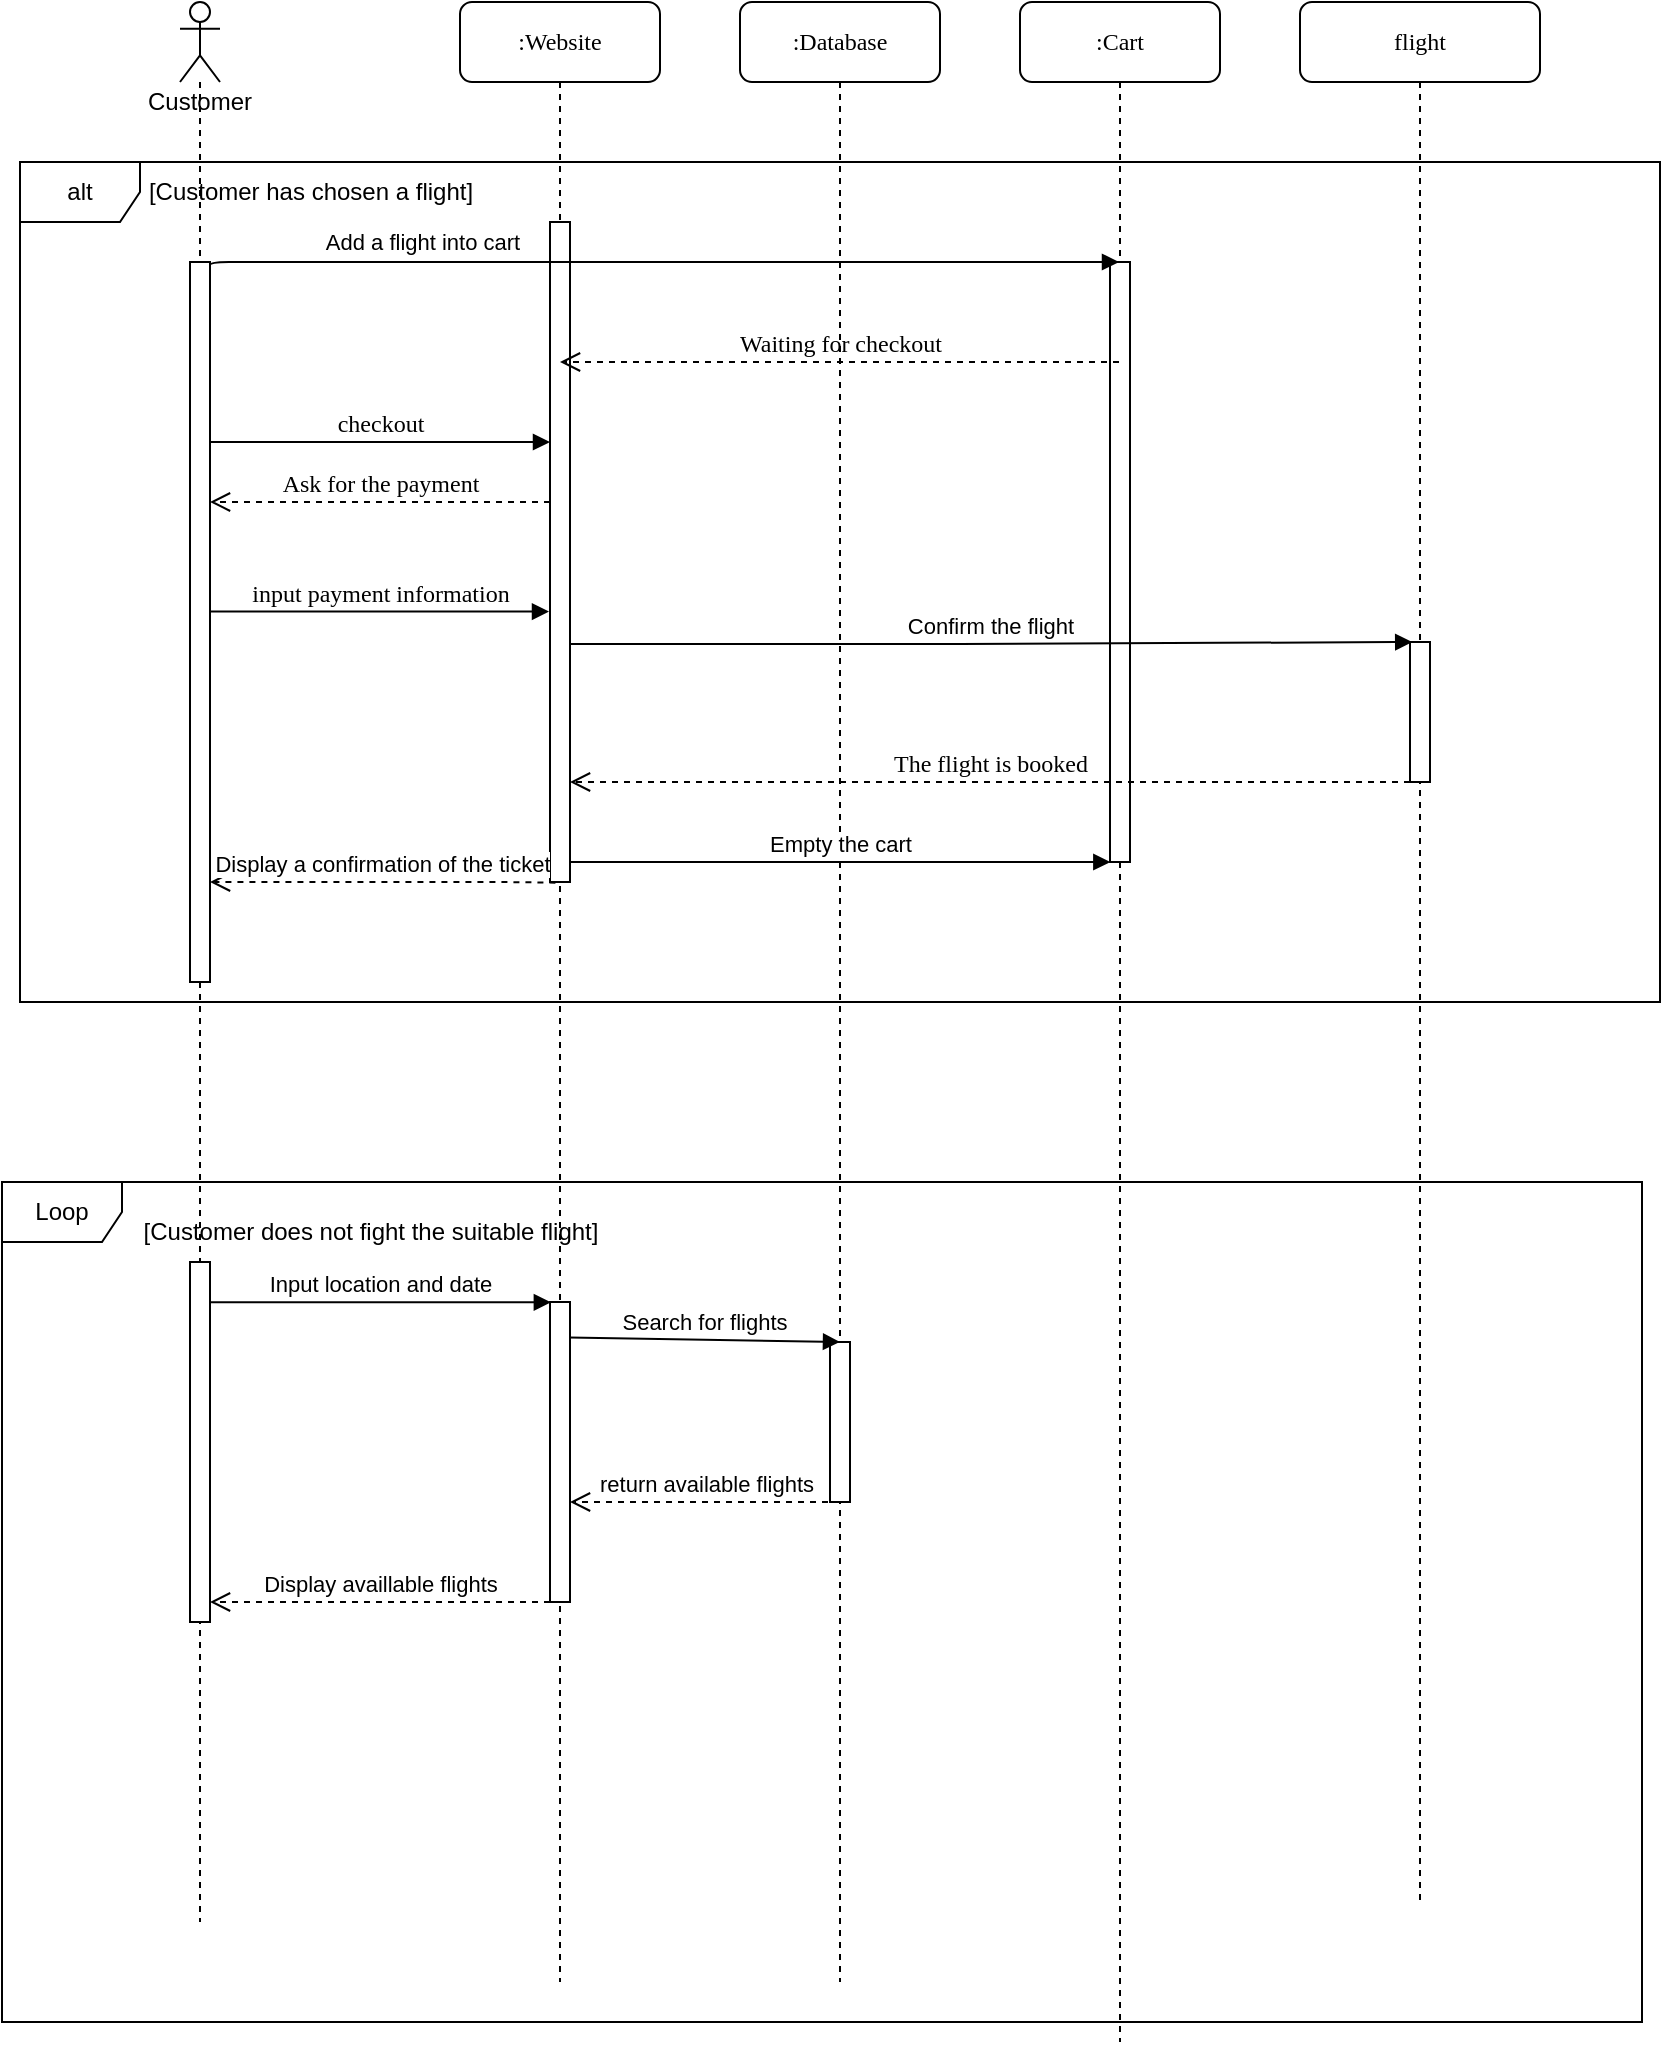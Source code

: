 <mxfile version="20.0.4" type="github">
  <diagram name="Page-1" id="13e1069c-82ec-6db2-03f1-153e76fe0fe0">
    <mxGraphModel dx="1422" dy="796" grid="1" gridSize="10" guides="1" tooltips="1" connect="1" arrows="1" fold="1" page="1" pageScale="1" pageWidth="1100" pageHeight="850" background="none" math="0" shadow="0">
      <root>
        <mxCell id="0" />
        <mxCell id="1" parent="0" />
        <mxCell id="7baba1c4bc27f4b0-2" value=":Website" style="shape=umlLifeline;perimeter=lifelinePerimeter;whiteSpace=wrap;html=1;container=1;collapsible=0;recursiveResize=0;outlineConnect=0;rounded=1;shadow=0;comic=0;labelBackgroundColor=none;strokeWidth=1;fontFamily=Verdana;fontSize=12;align=center;" parent="1" vertex="1">
          <mxGeometry x="260" y="40" width="100" height="990" as="geometry" />
        </mxCell>
        <mxCell id="7baba1c4bc27f4b0-10" value="" style="html=1;points=[];perimeter=orthogonalPerimeter;rounded=0;shadow=0;comic=0;labelBackgroundColor=none;strokeWidth=1;fontFamily=Verdana;fontSize=12;align=center;" parent="7baba1c4bc27f4b0-2" vertex="1">
          <mxGeometry x="45" y="110" width="10" height="330" as="geometry" />
        </mxCell>
        <mxCell id="9SuFW2p2b2IJ2_6pO1Bd-27" value="" style="html=1;points=[];perimeter=orthogonalPerimeter;" vertex="1" parent="7baba1c4bc27f4b0-2">
          <mxGeometry x="45" y="650" width="10" height="150" as="geometry" />
        </mxCell>
        <mxCell id="9SuFW2p2b2IJ2_6pO1Bd-35" value="Display availlable flights" style="html=1;verticalAlign=bottom;endArrow=open;dashed=1;endSize=8;rounded=0;exitX=0.5;exitY=1;exitDx=0;exitDy=0;exitPerimeter=0;" edge="1" parent="7baba1c4bc27f4b0-2" target="9SuFW2p2b2IJ2_6pO1Bd-26">
          <mxGeometry relative="1" as="geometry">
            <mxPoint x="45" y="800" as="sourcePoint" />
            <mxPoint x="-90" y="800" as="targetPoint" />
          </mxGeometry>
        </mxCell>
        <mxCell id="7baba1c4bc27f4b0-3" value=":Database" style="shape=umlLifeline;perimeter=lifelinePerimeter;whiteSpace=wrap;html=1;container=1;collapsible=0;recursiveResize=0;outlineConnect=0;rounded=1;shadow=0;comic=0;labelBackgroundColor=none;strokeWidth=1;fontFamily=Verdana;fontSize=12;align=center;" parent="1" vertex="1">
          <mxGeometry x="400" y="40" width="100" height="990" as="geometry" />
        </mxCell>
        <mxCell id="9SuFW2p2b2IJ2_6pO1Bd-31" value="" style="html=1;points=[];perimeter=orthogonalPerimeter;" vertex="1" parent="7baba1c4bc27f4b0-3">
          <mxGeometry x="45" y="670" width="10" height="80" as="geometry" />
        </mxCell>
        <mxCell id="7baba1c4bc27f4b0-4" value=":Cart" style="shape=umlLifeline;perimeter=lifelinePerimeter;whiteSpace=wrap;html=1;container=1;collapsible=0;recursiveResize=0;outlineConnect=0;rounded=1;shadow=0;comic=0;labelBackgroundColor=none;strokeWidth=1;fontFamily=Verdana;fontSize=12;align=center;" parent="1" vertex="1">
          <mxGeometry x="540" y="40" width="100" height="1020" as="geometry" />
        </mxCell>
        <mxCell id="7baba1c4bc27f4b0-5" value="flight" style="shape=umlLifeline;perimeter=lifelinePerimeter;whiteSpace=wrap;html=1;container=1;collapsible=0;recursiveResize=0;outlineConnect=0;rounded=1;shadow=0;comic=0;labelBackgroundColor=none;strokeWidth=1;fontFamily=Verdana;fontSize=12;align=center;" parent="1" vertex="1">
          <mxGeometry x="680" y="40" width="120" height="950" as="geometry" />
        </mxCell>
        <mxCell id="7baba1c4bc27f4b0-19" value="" style="html=1;points=[];perimeter=orthogonalPerimeter;rounded=0;shadow=0;comic=0;labelBackgroundColor=none;strokeWidth=1;fontFamily=Verdana;fontSize=12;align=center;" parent="7baba1c4bc27f4b0-5" vertex="1">
          <mxGeometry x="55" y="320" width="10" height="70" as="geometry" />
        </mxCell>
        <mxCell id="7baba1c4bc27f4b0-16" value="" style="html=1;points=[];perimeter=orthogonalPerimeter;rounded=0;shadow=0;comic=0;labelBackgroundColor=none;strokeWidth=1;fontFamily=Verdana;fontSize=12;align=center;" parent="1" vertex="1">
          <mxGeometry x="585" y="170" width="10" height="300" as="geometry" />
        </mxCell>
        <mxCell id="7baba1c4bc27f4b0-21" value="Waiting for checkout" style="html=1;verticalAlign=bottom;endArrow=open;dashed=1;endSize=8;labelBackgroundColor=none;fontFamily=Verdana;fontSize=12;edgeStyle=elbowEdgeStyle;elbow=vertical;" parent="1" source="7baba1c4bc27f4b0-4" target="7baba1c4bc27f4b0-2" edge="1">
          <mxGeometry relative="1" as="geometry">
            <mxPoint x="650" y="306" as="targetPoint" />
            <Array as="points">
              <mxPoint x="530" y="220" />
              <mxPoint x="550" y="260" />
              <mxPoint x="700" y="260" />
            </Array>
          </mxGeometry>
        </mxCell>
        <mxCell id="7baba1c4bc27f4b0-23" value="checkout" style="html=1;verticalAlign=bottom;endArrow=block;labelBackgroundColor=none;fontFamily=Verdana;fontSize=12;" parent="1" source="9SuFW2p2b2IJ2_6pO1Bd-6" target="7baba1c4bc27f4b0-10" edge="1">
          <mxGeometry relative="1" as="geometry">
            <mxPoint x="155" y="440" as="sourcePoint" />
            <mxPoint x="280" y="260" as="targetPoint" />
            <Array as="points">
              <mxPoint x="250" y="260" />
            </Array>
          </mxGeometry>
        </mxCell>
        <mxCell id="7baba1c4bc27f4b0-11" value="" style="html=1;verticalAlign=bottom;endArrow=block;labelBackgroundColor=none;fontFamily=Verdana;fontSize=12;edgeStyle=elbowEdgeStyle;elbow=vertical;exitX=0.943;exitY=0.011;exitDx=0;exitDy=0;exitPerimeter=0;" parent="1" source="9SuFW2p2b2IJ2_6pO1Bd-6" target="7baba1c4bc27f4b0-4" edge="1">
          <mxGeometry relative="1" as="geometry">
            <mxPoint x="155" y="180" as="sourcePoint" />
            <Array as="points">
              <mxPoint x="140" y="170" />
            </Array>
          </mxGeometry>
        </mxCell>
        <mxCell id="9SuFW2p2b2IJ2_6pO1Bd-10" value="Add a flight into cart" style="edgeLabel;html=1;align=center;verticalAlign=middle;resizable=0;points=[];" vertex="1" connectable="0" parent="7baba1c4bc27f4b0-11">
          <mxGeometry x="-0.533" y="2" relative="1" as="geometry">
            <mxPoint x="3" y="-8" as="offset" />
          </mxGeometry>
        </mxCell>
        <mxCell id="9SuFW2p2b2IJ2_6pO1Bd-4" value="Customer" style="shape=umlLifeline;participant=umlActor;perimeter=lifelinePerimeter;whiteSpace=wrap;html=1;container=1;collapsible=0;recursiveResize=0;verticalAlign=top;spacingTop=36;outlineConnect=0;" vertex="1" parent="1">
          <mxGeometry x="120" y="40" width="20" height="960" as="geometry" />
        </mxCell>
        <mxCell id="9SuFW2p2b2IJ2_6pO1Bd-6" value="" style="html=1;points=[];perimeter=orthogonalPerimeter;" vertex="1" parent="9SuFW2p2b2IJ2_6pO1Bd-4">
          <mxGeometry x="5" y="130" width="10" height="360" as="geometry" />
        </mxCell>
        <mxCell id="9SuFW2p2b2IJ2_6pO1Bd-26" value="" style="html=1;points=[];perimeter=orthogonalPerimeter;" vertex="1" parent="9SuFW2p2b2IJ2_6pO1Bd-4">
          <mxGeometry x="5" y="630" width="10" height="180" as="geometry" />
        </mxCell>
        <mxCell id="9SuFW2p2b2IJ2_6pO1Bd-11" value="Ask for the payment" style="html=1;verticalAlign=bottom;endArrow=open;dashed=1;endSize=8;labelBackgroundColor=none;fontFamily=Verdana;fontSize=12;edgeStyle=elbowEdgeStyle;elbow=vertical;" edge="1" parent="1" source="7baba1c4bc27f4b0-10" target="9SuFW2p2b2IJ2_6pO1Bd-6">
          <mxGeometry relative="1" as="geometry">
            <mxPoint x="150" y="290" as="targetPoint" />
            <Array as="points">
              <mxPoint x="220" y="290" />
              <mxPoint x="369.98" y="330" />
              <mxPoint x="519.98" y="330" />
            </Array>
            <mxPoint x="290" y="290" as="sourcePoint" />
          </mxGeometry>
        </mxCell>
        <mxCell id="9SuFW2p2b2IJ2_6pO1Bd-12" value="input payment information" style="html=1;verticalAlign=bottom;endArrow=block;labelBackgroundColor=none;fontFamily=Verdana;fontSize=12;" edge="1" parent="1" source="9SuFW2p2b2IJ2_6pO1Bd-6">
          <mxGeometry relative="1" as="geometry">
            <mxPoint x="140" y="345" as="sourcePoint" />
            <mxPoint x="304.5" y="344.76" as="targetPoint" />
            <Array as="points">
              <mxPoint x="275" y="344.76" />
            </Array>
          </mxGeometry>
        </mxCell>
        <mxCell id="9SuFW2p2b2IJ2_6pO1Bd-13" value="Confirm the flight" style="html=1;verticalAlign=bottom;endArrow=block;rounded=0;entryX=0.11;entryY=0;entryDx=0;entryDy=0;entryPerimeter=0;" edge="1" parent="1" source="7baba1c4bc27f4b0-10" target="7baba1c4bc27f4b0-19">
          <mxGeometry width="80" relative="1" as="geometry">
            <mxPoint x="330" y="361" as="sourcePoint" />
            <mxPoint x="720" y="360" as="targetPoint" />
            <Array as="points">
              <mxPoint x="510" y="361" />
            </Array>
          </mxGeometry>
        </mxCell>
        <mxCell id="9SuFW2p2b2IJ2_6pO1Bd-14" value="Empty the cart" style="html=1;verticalAlign=bottom;endArrow=block;rounded=0;exitX=0.967;exitY=0.862;exitDx=0;exitDy=0;exitPerimeter=0;" edge="1" parent="1">
          <mxGeometry width="80" relative="1" as="geometry">
            <mxPoint x="314.84" y="470.02" as="sourcePoint" />
            <mxPoint x="585.17" y="470" as="targetPoint" />
            <Array as="points">
              <mxPoint x="520.17" y="470" />
            </Array>
          </mxGeometry>
        </mxCell>
        <mxCell id="9SuFW2p2b2IJ2_6pO1Bd-15" value="The flight is booked" style="html=1;verticalAlign=bottom;endArrow=open;dashed=1;endSize=8;labelBackgroundColor=none;fontFamily=Verdana;fontSize=12;edgeStyle=elbowEdgeStyle;elbow=vertical;" edge="1" parent="1" source="7baba1c4bc27f4b0-19" target="7baba1c4bc27f4b0-10">
          <mxGeometry relative="1" as="geometry">
            <mxPoint x="330" y="430" as="targetPoint" />
            <Array as="points">
              <mxPoint x="360" y="430" />
              <mxPoint x="550" y="430" />
              <mxPoint x="690.24" y="476" />
              <mxPoint x="840.24" y="476" />
            </Array>
            <mxPoint x="725" y="430" as="sourcePoint" />
          </mxGeometry>
        </mxCell>
        <mxCell id="9SuFW2p2b2IJ2_6pO1Bd-18" value="alt" style="shape=umlFrame;whiteSpace=wrap;html=1;" vertex="1" parent="1">
          <mxGeometry x="40" y="120" width="820" height="420" as="geometry" />
        </mxCell>
        <mxCell id="9SuFW2p2b2IJ2_6pO1Bd-24" value="[Customer has chosen a flight]" style="text;html=1;resizable=0;autosize=1;align=center;verticalAlign=middle;points=[];fillColor=none;strokeColor=none;rounded=0;" vertex="1" parent="1">
          <mxGeometry x="90" y="120" width="190" height="30" as="geometry" />
        </mxCell>
        <mxCell id="9SuFW2p2b2IJ2_6pO1Bd-28" value="Input location and date" style="html=1;verticalAlign=bottom;endArrow=block;rounded=0;entryX=0.043;entryY=0.001;entryDx=0;entryDy=0;entryPerimeter=0;" edge="1" parent="1" source="9SuFW2p2b2IJ2_6pO1Bd-26" target="9SuFW2p2b2IJ2_6pO1Bd-27">
          <mxGeometry width="80" relative="1" as="geometry">
            <mxPoint x="170" y="700" as="sourcePoint" />
            <mxPoint x="440" y="770" as="targetPoint" />
          </mxGeometry>
        </mxCell>
        <mxCell id="9SuFW2p2b2IJ2_6pO1Bd-32" value="Search for flights" style="html=1;verticalAlign=bottom;endArrow=block;rounded=0;entryX=0.5;entryY=0;entryDx=0;entryDy=0;entryPerimeter=0;exitX=0.957;exitY=0.118;exitDx=0;exitDy=0;exitPerimeter=0;" edge="1" parent="1" source="9SuFW2p2b2IJ2_6pO1Bd-27" target="9SuFW2p2b2IJ2_6pO1Bd-31">
          <mxGeometry width="80" relative="1" as="geometry">
            <mxPoint x="340" y="710" as="sourcePoint" />
            <mxPoint x="440.43" y="710.0" as="targetPoint" />
          </mxGeometry>
        </mxCell>
        <mxCell id="9SuFW2p2b2IJ2_6pO1Bd-33" value="return available flights" style="html=1;verticalAlign=bottom;endArrow=open;dashed=1;endSize=8;rounded=0;exitX=0.5;exitY=1;exitDx=0;exitDy=0;exitPerimeter=0;" edge="1" parent="1" source="9SuFW2p2b2IJ2_6pO1Bd-31" target="9SuFW2p2b2IJ2_6pO1Bd-27">
          <mxGeometry relative="1" as="geometry">
            <mxPoint x="440" y="790" as="sourcePoint" />
            <mxPoint x="360" y="790" as="targetPoint" />
          </mxGeometry>
        </mxCell>
        <mxCell id="9SuFW2p2b2IJ2_6pO1Bd-37" value="Loop" style="shape=umlFrame;whiteSpace=wrap;html=1;" vertex="1" parent="1">
          <mxGeometry x="31" y="630" width="820" height="420" as="geometry" />
        </mxCell>
        <mxCell id="9SuFW2p2b2IJ2_6pO1Bd-38" value="[Customer does not fight the suitable flight]" style="text;html=1;resizable=0;autosize=1;align=center;verticalAlign=middle;points=[];fillColor=none;strokeColor=none;rounded=0;" vertex="1" parent="1">
          <mxGeometry x="90" y="640" width="250" height="30" as="geometry" />
        </mxCell>
        <mxCell id="9SuFW2p2b2IJ2_6pO1Bd-17" value="Display a confirmation of the ticket" style="html=1;verticalAlign=bottom;endArrow=open;dashed=1;endSize=8;rounded=0;exitX=0.271;exitY=1.001;exitDx=0;exitDy=0;exitPerimeter=0;" edge="1" parent="1" source="7baba1c4bc27f4b0-10" target="9SuFW2p2b2IJ2_6pO1Bd-6">
          <mxGeometry relative="1" as="geometry">
            <mxPoint x="305" y="470" as="sourcePoint" />
            <mxPoint x="225" y="470" as="targetPoint" />
            <Array as="points">
              <mxPoint x="280" y="480" />
            </Array>
          </mxGeometry>
        </mxCell>
      </root>
    </mxGraphModel>
  </diagram>
</mxfile>
